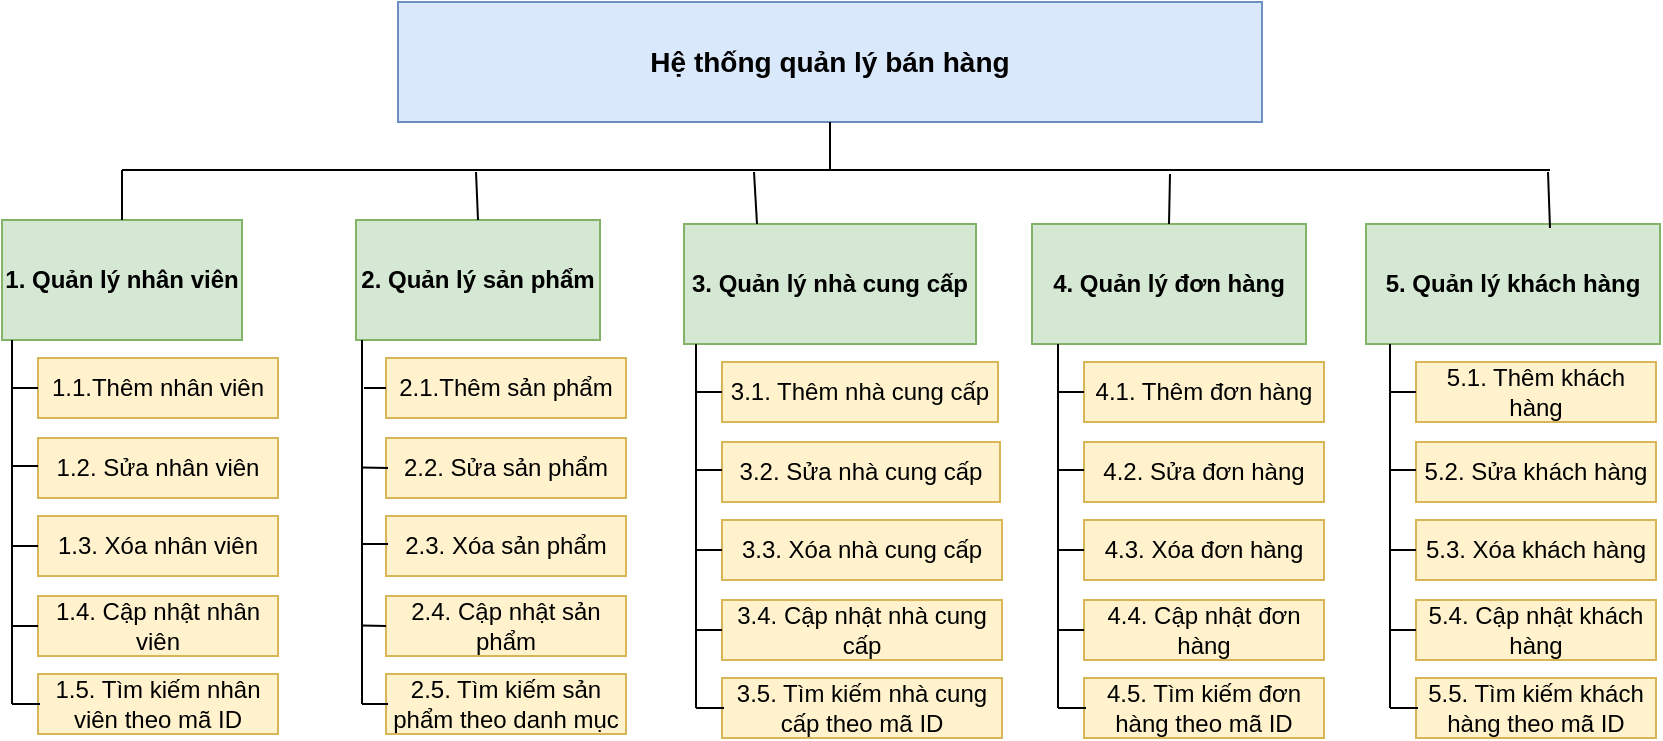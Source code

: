<mxfile version="24.7.16">
  <diagram name="Trang-1" id="fihMCHkmrVU32h7_3Srb">
    <mxGraphModel dx="1450" dy="1007" grid="0" gridSize="10" guides="1" tooltips="1" connect="1" arrows="1" fold="1" page="0" pageScale="1" pageWidth="827" pageHeight="1169" math="0" shadow="0">
      <root>
        <mxCell id="0" />
        <mxCell id="1" parent="0" />
        <mxCell id="jYxFvncQByZeNSKqhiPX-1" value="Hệ thống quản lý bán hàng" style="rounded=0;whiteSpace=wrap;html=1;labelBackgroundColor=none;fillColor=#dae8fc;strokeColor=#6c8ebf;fontStyle=1;fontSize=14;" vertex="1" parent="1">
          <mxGeometry x="-76" y="-45" width="432" height="60" as="geometry" />
        </mxCell>
        <mxCell id="jYxFvncQByZeNSKqhiPX-2" value="1. Quản lý nhân viên" style="rounded=0;whiteSpace=wrap;html=1;verticalAlign=middle;fillColor=#d5e8d4;strokeColor=#82b366;fontStyle=1;fontSize=12;" vertex="1" parent="1">
          <mxGeometry x="-274" y="64" width="120" height="60" as="geometry" />
        </mxCell>
        <mxCell id="jYxFvncQByZeNSKqhiPX-3" value="2. Quản lý sản phẩm" style="rounded=0;whiteSpace=wrap;html=1;verticalAlign=middle;fillColor=#d5e8d4;strokeColor=#82b366;fontStyle=1;fontSize=12;" vertex="1" parent="1">
          <mxGeometry x="-97" y="64" width="122" height="60" as="geometry" />
        </mxCell>
        <mxCell id="jYxFvncQByZeNSKqhiPX-4" value="3. Quản lý nhà cung cấp" style="rounded=0;whiteSpace=wrap;html=1;verticalAlign=middle;fillColor=#d5e8d4;strokeColor=#82b366;fontStyle=1;fontSize=12;" vertex="1" parent="1">
          <mxGeometry x="67" y="66" width="146" height="60" as="geometry" />
        </mxCell>
        <mxCell id="jYxFvncQByZeNSKqhiPX-5" value="4. Quản lý đơn hàng" style="rounded=0;whiteSpace=wrap;html=1;verticalAlign=middle;fillColor=#d5e8d4;strokeColor=#82b366;fontStyle=1;fontSize=12;" vertex="1" parent="1">
          <mxGeometry x="241" y="66" width="137" height="60" as="geometry" />
        </mxCell>
        <mxCell id="jYxFvncQByZeNSKqhiPX-6" value="5. Quản lý khách hàng" style="rounded=0;whiteSpace=wrap;html=1;verticalAlign=middle;fillColor=#d5e8d4;strokeColor=#82b366;fontStyle=1;fontSize=12;" vertex="1" parent="1">
          <mxGeometry x="408" y="66" width="147" height="60" as="geometry" />
        </mxCell>
        <mxCell id="jYxFvncQByZeNSKqhiPX-7" value="" style="endArrow=none;html=1;rounded=0;fontSize=12;startSize=8;endSize=8;curved=1;entryX=0.5;entryY=1;entryDx=0;entryDy=0;" edge="1" parent="1" target="jYxFvncQByZeNSKqhiPX-1">
          <mxGeometry width="50" height="50" relative="1" as="geometry">
            <mxPoint x="140" y="39" as="sourcePoint" />
            <mxPoint x="169" y="175" as="targetPoint" />
          </mxGeometry>
        </mxCell>
        <mxCell id="jYxFvncQByZeNSKqhiPX-8" value="" style="endArrow=none;html=1;rounded=0;fontSize=12;startSize=8;endSize=8;curved=1;" edge="1" parent="1">
          <mxGeometry width="50" height="50" relative="1" as="geometry">
            <mxPoint x="-214" y="39" as="sourcePoint" />
            <mxPoint x="500" y="39" as="targetPoint" />
          </mxGeometry>
        </mxCell>
        <mxCell id="jYxFvncQByZeNSKqhiPX-10" value="" style="endArrow=none;html=1;rounded=0;fontSize=12;startSize=8;endSize=8;curved=1;exitX=0.5;exitY=0;exitDx=0;exitDy=0;" edge="1" parent="1" source="jYxFvncQByZeNSKqhiPX-2">
          <mxGeometry width="50" height="50" relative="1" as="geometry">
            <mxPoint x="119" y="225" as="sourcePoint" />
            <mxPoint x="-214" y="39" as="targetPoint" />
          </mxGeometry>
        </mxCell>
        <mxCell id="jYxFvncQByZeNSKqhiPX-11" value="" style="endArrow=none;html=1;rounded=0;fontSize=12;startSize=8;endSize=8;curved=1;exitX=0.25;exitY=0;exitDx=0;exitDy=0;" edge="1" parent="1" source="jYxFvncQByZeNSKqhiPX-4">
          <mxGeometry width="50" height="50" relative="1" as="geometry">
            <mxPoint x="119" y="225" as="sourcePoint" />
            <mxPoint x="102" y="40" as="targetPoint" />
          </mxGeometry>
        </mxCell>
        <mxCell id="jYxFvncQByZeNSKqhiPX-12" value="" style="endArrow=none;html=1;rounded=0;fontSize=12;startSize=8;endSize=8;curved=1;exitX=0.5;exitY=0;exitDx=0;exitDy=0;" edge="1" parent="1" source="jYxFvncQByZeNSKqhiPX-5">
          <mxGeometry width="50" height="50" relative="1" as="geometry">
            <mxPoint x="129" y="235" as="sourcePoint" />
            <mxPoint x="310" y="41" as="targetPoint" />
          </mxGeometry>
        </mxCell>
        <mxCell id="jYxFvncQByZeNSKqhiPX-13" value="" style="endArrow=none;html=1;rounded=0;fontSize=12;startSize=8;endSize=8;curved=1;" edge="1" parent="1">
          <mxGeometry width="50" height="50" relative="1" as="geometry">
            <mxPoint x="500" y="68" as="sourcePoint" />
            <mxPoint x="499" y="40" as="targetPoint" />
          </mxGeometry>
        </mxCell>
        <mxCell id="jYxFvncQByZeNSKqhiPX-15" value="" style="endArrow=none;html=1;rounded=0;fontSize=12;startSize=8;endSize=8;curved=1;exitX=0.5;exitY=0;exitDx=0;exitDy=0;" edge="1" parent="1" source="jYxFvncQByZeNSKqhiPX-3">
          <mxGeometry width="50" height="50" relative="1" as="geometry">
            <mxPoint x="-87" y="90" as="sourcePoint" />
            <mxPoint x="-37" y="40" as="targetPoint" />
          </mxGeometry>
        </mxCell>
        <mxCell id="jYxFvncQByZeNSKqhiPX-16" value="1.1.Thêm nhân viên" style="rounded=0;whiteSpace=wrap;html=1;fillColor=#fff2cc;strokeColor=#d6b656;" vertex="1" parent="1">
          <mxGeometry x="-256" y="133" width="120" height="30" as="geometry" />
        </mxCell>
        <mxCell id="jYxFvncQByZeNSKqhiPX-17" value="1.2. Sửa nhân viên" style="rounded=0;whiteSpace=wrap;html=1;fillColor=#fff2cc;strokeColor=#d6b656;" vertex="1" parent="1">
          <mxGeometry x="-256" y="173" width="120" height="30" as="geometry" />
        </mxCell>
        <mxCell id="jYxFvncQByZeNSKqhiPX-18" value="1.3. Xóa nhân viên" style="rounded=0;whiteSpace=wrap;html=1;fillColor=#fff2cc;strokeColor=#d6b656;" vertex="1" parent="1">
          <mxGeometry x="-256" y="212" width="120" height="30" as="geometry" />
        </mxCell>
        <mxCell id="jYxFvncQByZeNSKqhiPX-19" value="1.4. Cập nhật nhân viên" style="rounded=0;whiteSpace=wrap;html=1;fillColor=#fff2cc;strokeColor=#d6b656;" vertex="1" parent="1">
          <mxGeometry x="-256" y="252" width="120" height="30" as="geometry" />
        </mxCell>
        <mxCell id="jYxFvncQByZeNSKqhiPX-20" value="1.5. Tìm kiếm nhân viên theo mã ID" style="rounded=0;whiteSpace=wrap;html=1;fillColor=#fff2cc;strokeColor=#d6b656;" vertex="1" parent="1">
          <mxGeometry x="-256" y="291" width="120" height="30" as="geometry" />
        </mxCell>
        <mxCell id="jYxFvncQByZeNSKqhiPX-41" value="" style="endArrow=none;html=1;rounded=0;fontSize=12;startSize=8;endSize=8;curved=1;" edge="1" parent="1">
          <mxGeometry width="50" height="50" relative="1" as="geometry">
            <mxPoint x="-269" y="306" as="sourcePoint" />
            <mxPoint x="-269" y="124" as="targetPoint" />
          </mxGeometry>
        </mxCell>
        <mxCell id="jYxFvncQByZeNSKqhiPX-42" value="" style="endArrow=none;html=1;rounded=0;fontSize=12;startSize=8;endSize=8;curved=1;" edge="1" parent="1">
          <mxGeometry width="50" height="50" relative="1" as="geometry">
            <mxPoint x="-269" y="306" as="sourcePoint" />
            <mxPoint x="-255" y="306" as="targetPoint" />
          </mxGeometry>
        </mxCell>
        <mxCell id="jYxFvncQByZeNSKqhiPX-43" value="" style="endArrow=none;html=1;rounded=0;fontSize=12;startSize=8;endSize=8;curved=1;" edge="1" parent="1">
          <mxGeometry width="50" height="50" relative="1" as="geometry">
            <mxPoint x="-269" y="267" as="sourcePoint" />
            <mxPoint x="-256" y="267" as="targetPoint" />
          </mxGeometry>
        </mxCell>
        <mxCell id="jYxFvncQByZeNSKqhiPX-44" value="" style="endArrow=none;html=1;rounded=0;fontSize=12;startSize=8;endSize=8;curved=1;" edge="1" parent="1">
          <mxGeometry width="50" height="50" relative="1" as="geometry">
            <mxPoint x="-269" y="227" as="sourcePoint" />
            <mxPoint x="-256" y="227" as="targetPoint" />
          </mxGeometry>
        </mxCell>
        <mxCell id="jYxFvncQByZeNSKqhiPX-45" value="" style="endArrow=none;html=1;rounded=0;fontSize=12;startSize=8;endSize=8;curved=1;" edge="1" parent="1">
          <mxGeometry width="50" height="50" relative="1" as="geometry">
            <mxPoint x="-269" y="187" as="sourcePoint" />
            <mxPoint x="-256" y="187" as="targetPoint" />
          </mxGeometry>
        </mxCell>
        <mxCell id="jYxFvncQByZeNSKqhiPX-46" value="" style="endArrow=none;html=1;rounded=0;fontSize=12;startSize=8;endSize=8;curved=1;entryX=0;entryY=0.5;entryDx=0;entryDy=0;" edge="1" parent="1" target="jYxFvncQByZeNSKqhiPX-16">
          <mxGeometry width="50" height="50" relative="1" as="geometry">
            <mxPoint x="-269" y="148" as="sourcePoint" />
            <mxPoint x="-256" y="147" as="targetPoint" />
          </mxGeometry>
        </mxCell>
        <mxCell id="jYxFvncQByZeNSKqhiPX-58" value="2.1.Thêm sản phẩm" style="rounded=0;whiteSpace=wrap;html=1;fillColor=#fff2cc;strokeColor=#d6b656;" vertex="1" parent="1">
          <mxGeometry x="-82" y="133" width="120" height="30" as="geometry" />
        </mxCell>
        <mxCell id="jYxFvncQByZeNSKqhiPX-59" value="2.2. Sửa sản phẩm" style="rounded=0;whiteSpace=wrap;html=1;fillColor=#fff2cc;strokeColor=#d6b656;" vertex="1" parent="1">
          <mxGeometry x="-82" y="173" width="120" height="30" as="geometry" />
        </mxCell>
        <mxCell id="jYxFvncQByZeNSKqhiPX-60" value="2.3. Xóa sản phẩm" style="rounded=0;whiteSpace=wrap;html=1;fillColor=#fff2cc;strokeColor=#d6b656;" vertex="1" parent="1">
          <mxGeometry x="-82" y="212" width="120" height="30" as="geometry" />
        </mxCell>
        <mxCell id="jYxFvncQByZeNSKqhiPX-61" value="2.4. Cập nhật sản phẩm" style="rounded=0;whiteSpace=wrap;html=1;fillColor=#fff2cc;strokeColor=#d6b656;" vertex="1" parent="1">
          <mxGeometry x="-82" y="252" width="120" height="30" as="geometry" />
        </mxCell>
        <mxCell id="jYxFvncQByZeNSKqhiPX-62" value="2.5. Tìm kiếm sản phẩm theo danh mục" style="rounded=0;whiteSpace=wrap;html=1;fillColor=#fff2cc;strokeColor=#d6b656;" vertex="1" parent="1">
          <mxGeometry x="-82" y="291" width="120" height="30" as="geometry" />
        </mxCell>
        <mxCell id="jYxFvncQByZeNSKqhiPX-63" value="" style="endArrow=none;html=1;rounded=0;fontSize=12;startSize=8;endSize=8;curved=1;" edge="1" parent="1">
          <mxGeometry width="50" height="50" relative="1" as="geometry">
            <mxPoint x="-94" y="306" as="sourcePoint" />
            <mxPoint x="-94" y="124" as="targetPoint" />
          </mxGeometry>
        </mxCell>
        <mxCell id="jYxFvncQByZeNSKqhiPX-64" value="" style="endArrow=none;html=1;rounded=0;fontSize=12;startSize=8;endSize=8;curved=1;" edge="1" parent="1">
          <mxGeometry width="50" height="50" relative="1" as="geometry">
            <mxPoint x="-94" y="306" as="sourcePoint" />
            <mxPoint x="-81" y="306" as="targetPoint" />
          </mxGeometry>
        </mxCell>
        <mxCell id="jYxFvncQByZeNSKqhiPX-65" value="" style="endArrow=none;html=1;rounded=0;fontSize=12;startSize=8;endSize=8;curved=1;" edge="1" parent="1">
          <mxGeometry width="50" height="50" relative="1" as="geometry">
            <mxPoint x="-94" y="266.71" as="sourcePoint" />
            <mxPoint x="-82" y="267" as="targetPoint" />
          </mxGeometry>
        </mxCell>
        <mxCell id="jYxFvncQByZeNSKqhiPX-66" value="" style="endArrow=none;html=1;rounded=0;fontSize=12;startSize=8;endSize=8;curved=1;" edge="1" parent="1">
          <mxGeometry width="50" height="50" relative="1" as="geometry">
            <mxPoint x="-94" y="226" as="sourcePoint" />
            <mxPoint x="-81" y="226" as="targetPoint" />
          </mxGeometry>
        </mxCell>
        <mxCell id="jYxFvncQByZeNSKqhiPX-67" value="" style="endArrow=none;html=1;rounded=0;fontSize=12;startSize=8;endSize=8;curved=1;" edge="1" parent="1">
          <mxGeometry width="50" height="50" relative="1" as="geometry">
            <mxPoint x="-94" y="187.71" as="sourcePoint" />
            <mxPoint x="-81" y="188" as="targetPoint" />
          </mxGeometry>
        </mxCell>
        <mxCell id="jYxFvncQByZeNSKqhiPX-68" value="" style="endArrow=none;html=1;rounded=0;fontSize=12;startSize=8;endSize=8;curved=1;" edge="1" parent="1">
          <mxGeometry width="50" height="50" relative="1" as="geometry">
            <mxPoint x="-93" y="148" as="sourcePoint" />
            <mxPoint x="-82" y="148" as="targetPoint" />
          </mxGeometry>
        </mxCell>
        <mxCell id="jYxFvncQByZeNSKqhiPX-69" value="3.1. Thêm nhà cung cấp" style="rounded=0;whiteSpace=wrap;html=1;fillColor=#fff2cc;strokeColor=#d6b656;" vertex="1" parent="1">
          <mxGeometry x="86" y="135" width="138" height="30" as="geometry" />
        </mxCell>
        <mxCell id="jYxFvncQByZeNSKqhiPX-70" value="3.2. Sửa nhà cung cấp" style="rounded=0;whiteSpace=wrap;html=1;fillColor=#fff2cc;strokeColor=#d6b656;" vertex="1" parent="1">
          <mxGeometry x="86" y="175" width="139" height="30" as="geometry" />
        </mxCell>
        <mxCell id="jYxFvncQByZeNSKqhiPX-71" value="3.3. Xóa nhà cung cấp" style="rounded=0;whiteSpace=wrap;html=1;fillColor=#fff2cc;strokeColor=#d6b656;" vertex="1" parent="1">
          <mxGeometry x="86" y="214" width="140" height="30" as="geometry" />
        </mxCell>
        <mxCell id="jYxFvncQByZeNSKqhiPX-72" value="3.4. Cập nhật nhà cung cấp" style="rounded=0;whiteSpace=wrap;html=1;fillColor=#fff2cc;strokeColor=#d6b656;" vertex="1" parent="1">
          <mxGeometry x="86" y="254" width="140" height="30" as="geometry" />
        </mxCell>
        <mxCell id="jYxFvncQByZeNSKqhiPX-73" value="3.5. Tìm kiếm nhà cung cấp theo mã ID" style="rounded=0;whiteSpace=wrap;html=1;fillColor=#fff2cc;strokeColor=#d6b656;" vertex="1" parent="1">
          <mxGeometry x="86" y="293" width="140" height="30" as="geometry" />
        </mxCell>
        <mxCell id="jYxFvncQByZeNSKqhiPX-74" value="" style="endArrow=none;html=1;rounded=0;fontSize=12;startSize=8;endSize=8;curved=1;" edge="1" parent="1">
          <mxGeometry width="50" height="50" relative="1" as="geometry">
            <mxPoint x="73" y="308" as="sourcePoint" />
            <mxPoint x="73" y="126" as="targetPoint" />
          </mxGeometry>
        </mxCell>
        <mxCell id="jYxFvncQByZeNSKqhiPX-75" value="" style="endArrow=none;html=1;rounded=0;fontSize=12;startSize=8;endSize=8;curved=1;" edge="1" parent="1">
          <mxGeometry width="50" height="50" relative="1" as="geometry">
            <mxPoint x="73" y="308" as="sourcePoint" />
            <mxPoint x="87" y="308" as="targetPoint" />
          </mxGeometry>
        </mxCell>
        <mxCell id="jYxFvncQByZeNSKqhiPX-76" value="" style="endArrow=none;html=1;rounded=0;fontSize=12;startSize=8;endSize=8;curved=1;" edge="1" parent="1">
          <mxGeometry width="50" height="50" relative="1" as="geometry">
            <mxPoint x="73" y="269" as="sourcePoint" />
            <mxPoint x="86" y="269" as="targetPoint" />
          </mxGeometry>
        </mxCell>
        <mxCell id="jYxFvncQByZeNSKqhiPX-77" value="" style="endArrow=none;html=1;rounded=0;fontSize=12;startSize=8;endSize=8;curved=1;" edge="1" parent="1">
          <mxGeometry width="50" height="50" relative="1" as="geometry">
            <mxPoint x="73" y="229" as="sourcePoint" />
            <mxPoint x="86" y="229" as="targetPoint" />
          </mxGeometry>
        </mxCell>
        <mxCell id="jYxFvncQByZeNSKqhiPX-78" value="" style="endArrow=none;html=1;rounded=0;fontSize=12;startSize=8;endSize=8;curved=1;" edge="1" parent="1">
          <mxGeometry width="50" height="50" relative="1" as="geometry">
            <mxPoint x="73" y="189" as="sourcePoint" />
            <mxPoint x="86" y="189" as="targetPoint" />
          </mxGeometry>
        </mxCell>
        <mxCell id="jYxFvncQByZeNSKqhiPX-79" value="" style="endArrow=none;html=1;rounded=0;fontSize=12;startSize=8;endSize=8;curved=1;entryX=0;entryY=0.5;entryDx=0;entryDy=0;" edge="1" target="jYxFvncQByZeNSKqhiPX-69" parent="1">
          <mxGeometry width="50" height="50" relative="1" as="geometry">
            <mxPoint x="73" y="150" as="sourcePoint" />
            <mxPoint x="86" y="149" as="targetPoint" />
          </mxGeometry>
        </mxCell>
        <mxCell id="jYxFvncQByZeNSKqhiPX-91" value="4.1. Thêm đơn hàng" style="rounded=0;whiteSpace=wrap;html=1;fillColor=#fff2cc;strokeColor=#d6b656;" vertex="1" parent="1">
          <mxGeometry x="267" y="135" width="120" height="30" as="geometry" />
        </mxCell>
        <mxCell id="jYxFvncQByZeNSKqhiPX-92" value="4.2. Sửa đơn hàng" style="rounded=0;whiteSpace=wrap;html=1;fillColor=#fff2cc;strokeColor=#d6b656;" vertex="1" parent="1">
          <mxGeometry x="267" y="175" width="120" height="30" as="geometry" />
        </mxCell>
        <mxCell id="jYxFvncQByZeNSKqhiPX-93" value="4.3. Xóa đơn hàng" style="rounded=0;whiteSpace=wrap;html=1;fillColor=#fff2cc;strokeColor=#d6b656;" vertex="1" parent="1">
          <mxGeometry x="267" y="214" width="120" height="30" as="geometry" />
        </mxCell>
        <mxCell id="jYxFvncQByZeNSKqhiPX-94" value="4.4. Cập nhật đơn hàng" style="rounded=0;whiteSpace=wrap;html=1;fillColor=#fff2cc;strokeColor=#d6b656;" vertex="1" parent="1">
          <mxGeometry x="267" y="254" width="120" height="30" as="geometry" />
        </mxCell>
        <mxCell id="jYxFvncQByZeNSKqhiPX-95" value="4.5. Tìm kiếm đơn hàng theo mã ID" style="rounded=0;whiteSpace=wrap;html=1;fillColor=#fff2cc;strokeColor=#d6b656;" vertex="1" parent="1">
          <mxGeometry x="267" y="293" width="120" height="30" as="geometry" />
        </mxCell>
        <mxCell id="jYxFvncQByZeNSKqhiPX-96" value="" style="endArrow=none;html=1;rounded=0;fontSize=12;startSize=8;endSize=8;curved=1;" edge="1" parent="1">
          <mxGeometry width="50" height="50" relative="1" as="geometry">
            <mxPoint x="254" y="308" as="sourcePoint" />
            <mxPoint x="268" y="308" as="targetPoint" />
          </mxGeometry>
        </mxCell>
        <mxCell id="jYxFvncQByZeNSKqhiPX-97" value="" style="endArrow=none;html=1;rounded=0;fontSize=12;startSize=8;endSize=8;curved=1;" edge="1" parent="1">
          <mxGeometry width="50" height="50" relative="1" as="geometry">
            <mxPoint x="254" y="269" as="sourcePoint" />
            <mxPoint x="267" y="269" as="targetPoint" />
          </mxGeometry>
        </mxCell>
        <mxCell id="jYxFvncQByZeNSKqhiPX-98" value="" style="endArrow=none;html=1;rounded=0;fontSize=12;startSize=8;endSize=8;curved=1;" edge="1" parent="1">
          <mxGeometry width="50" height="50" relative="1" as="geometry">
            <mxPoint x="254" y="229" as="sourcePoint" />
            <mxPoint x="267" y="229" as="targetPoint" />
          </mxGeometry>
        </mxCell>
        <mxCell id="jYxFvncQByZeNSKqhiPX-99" value="" style="endArrow=none;html=1;rounded=0;fontSize=12;startSize=8;endSize=8;curved=1;" edge="1" parent="1">
          <mxGeometry width="50" height="50" relative="1" as="geometry">
            <mxPoint x="254" y="189" as="sourcePoint" />
            <mxPoint x="267" y="189" as="targetPoint" />
          </mxGeometry>
        </mxCell>
        <mxCell id="jYxFvncQByZeNSKqhiPX-100" value="" style="endArrow=none;html=1;rounded=0;fontSize=12;startSize=8;endSize=8;curved=1;entryX=0;entryY=0.5;entryDx=0;entryDy=0;" edge="1" target="jYxFvncQByZeNSKqhiPX-91" parent="1">
          <mxGeometry width="50" height="50" relative="1" as="geometry">
            <mxPoint x="254" y="150" as="sourcePoint" />
            <mxPoint x="267" y="149" as="targetPoint" />
          </mxGeometry>
        </mxCell>
        <mxCell id="jYxFvncQByZeNSKqhiPX-101" value="" style="endArrow=none;html=1;rounded=0;fontSize=12;startSize=8;endSize=8;curved=1;" edge="1" parent="1">
          <mxGeometry width="50" height="50" relative="1" as="geometry">
            <mxPoint x="254" y="308" as="sourcePoint" />
            <mxPoint x="254" y="126" as="targetPoint" />
          </mxGeometry>
        </mxCell>
        <mxCell id="jYxFvncQByZeNSKqhiPX-102" value="5.1. Thêm khách hàng" style="rounded=0;whiteSpace=wrap;html=1;fillColor=#fff2cc;strokeColor=#d6b656;" vertex="1" parent="1">
          <mxGeometry x="433" y="135" width="120" height="30" as="geometry" />
        </mxCell>
        <mxCell id="jYxFvncQByZeNSKqhiPX-103" value="5.2. Sửa khách hàng" style="rounded=0;whiteSpace=wrap;html=1;fillColor=#fff2cc;strokeColor=#d6b656;" vertex="1" parent="1">
          <mxGeometry x="433" y="175" width="120" height="30" as="geometry" />
        </mxCell>
        <mxCell id="jYxFvncQByZeNSKqhiPX-104" value="5.3. Xóa khách hàng" style="rounded=0;whiteSpace=wrap;html=1;fillColor=#fff2cc;strokeColor=#d6b656;" vertex="1" parent="1">
          <mxGeometry x="433" y="214" width="120" height="30" as="geometry" />
        </mxCell>
        <mxCell id="jYxFvncQByZeNSKqhiPX-105" value="5.4. Cập nhật khách hàng" style="rounded=0;whiteSpace=wrap;html=1;fillColor=#fff2cc;strokeColor=#d6b656;" vertex="1" parent="1">
          <mxGeometry x="433" y="254" width="120" height="30" as="geometry" />
        </mxCell>
        <mxCell id="jYxFvncQByZeNSKqhiPX-106" value="5.5. Tìm kiếm khách hàng theo mã ID" style="rounded=0;whiteSpace=wrap;html=1;fillColor=#fff2cc;strokeColor=#d6b656;" vertex="1" parent="1">
          <mxGeometry x="433" y="293" width="120" height="30" as="geometry" />
        </mxCell>
        <mxCell id="jYxFvncQByZeNSKqhiPX-107" value="" style="endArrow=none;html=1;rounded=0;fontSize=12;startSize=8;endSize=8;curved=1;" edge="1" parent="1">
          <mxGeometry width="50" height="50" relative="1" as="geometry">
            <mxPoint x="420" y="308" as="sourcePoint" />
            <mxPoint x="434" y="308" as="targetPoint" />
          </mxGeometry>
        </mxCell>
        <mxCell id="jYxFvncQByZeNSKqhiPX-108" value="" style="endArrow=none;html=1;rounded=0;fontSize=12;startSize=8;endSize=8;curved=1;" edge="1" parent="1">
          <mxGeometry width="50" height="50" relative="1" as="geometry">
            <mxPoint x="420" y="269" as="sourcePoint" />
            <mxPoint x="433" y="269" as="targetPoint" />
          </mxGeometry>
        </mxCell>
        <mxCell id="jYxFvncQByZeNSKqhiPX-109" value="" style="endArrow=none;html=1;rounded=0;fontSize=12;startSize=8;endSize=8;curved=1;" edge="1" parent="1">
          <mxGeometry width="50" height="50" relative="1" as="geometry">
            <mxPoint x="420" y="229" as="sourcePoint" />
            <mxPoint x="433" y="229" as="targetPoint" />
          </mxGeometry>
        </mxCell>
        <mxCell id="jYxFvncQByZeNSKqhiPX-110" value="" style="endArrow=none;html=1;rounded=0;fontSize=12;startSize=8;endSize=8;curved=1;" edge="1" parent="1">
          <mxGeometry width="50" height="50" relative="1" as="geometry">
            <mxPoint x="420" y="189" as="sourcePoint" />
            <mxPoint x="433" y="189" as="targetPoint" />
          </mxGeometry>
        </mxCell>
        <mxCell id="jYxFvncQByZeNSKqhiPX-111" value="" style="endArrow=none;html=1;rounded=0;fontSize=12;startSize=8;endSize=8;curved=1;entryX=0;entryY=0.5;entryDx=0;entryDy=0;" edge="1" target="jYxFvncQByZeNSKqhiPX-102" parent="1">
          <mxGeometry width="50" height="50" relative="1" as="geometry">
            <mxPoint x="420" y="150" as="sourcePoint" />
            <mxPoint x="433" y="149" as="targetPoint" />
          </mxGeometry>
        </mxCell>
        <mxCell id="jYxFvncQByZeNSKqhiPX-112" value="" style="endArrow=none;html=1;rounded=0;fontSize=12;startSize=8;endSize=8;curved=1;" edge="1" parent="1">
          <mxGeometry width="50" height="50" relative="1" as="geometry">
            <mxPoint x="420" y="308" as="sourcePoint" />
            <mxPoint x="420" y="126" as="targetPoint" />
          </mxGeometry>
        </mxCell>
      </root>
    </mxGraphModel>
  </diagram>
</mxfile>
